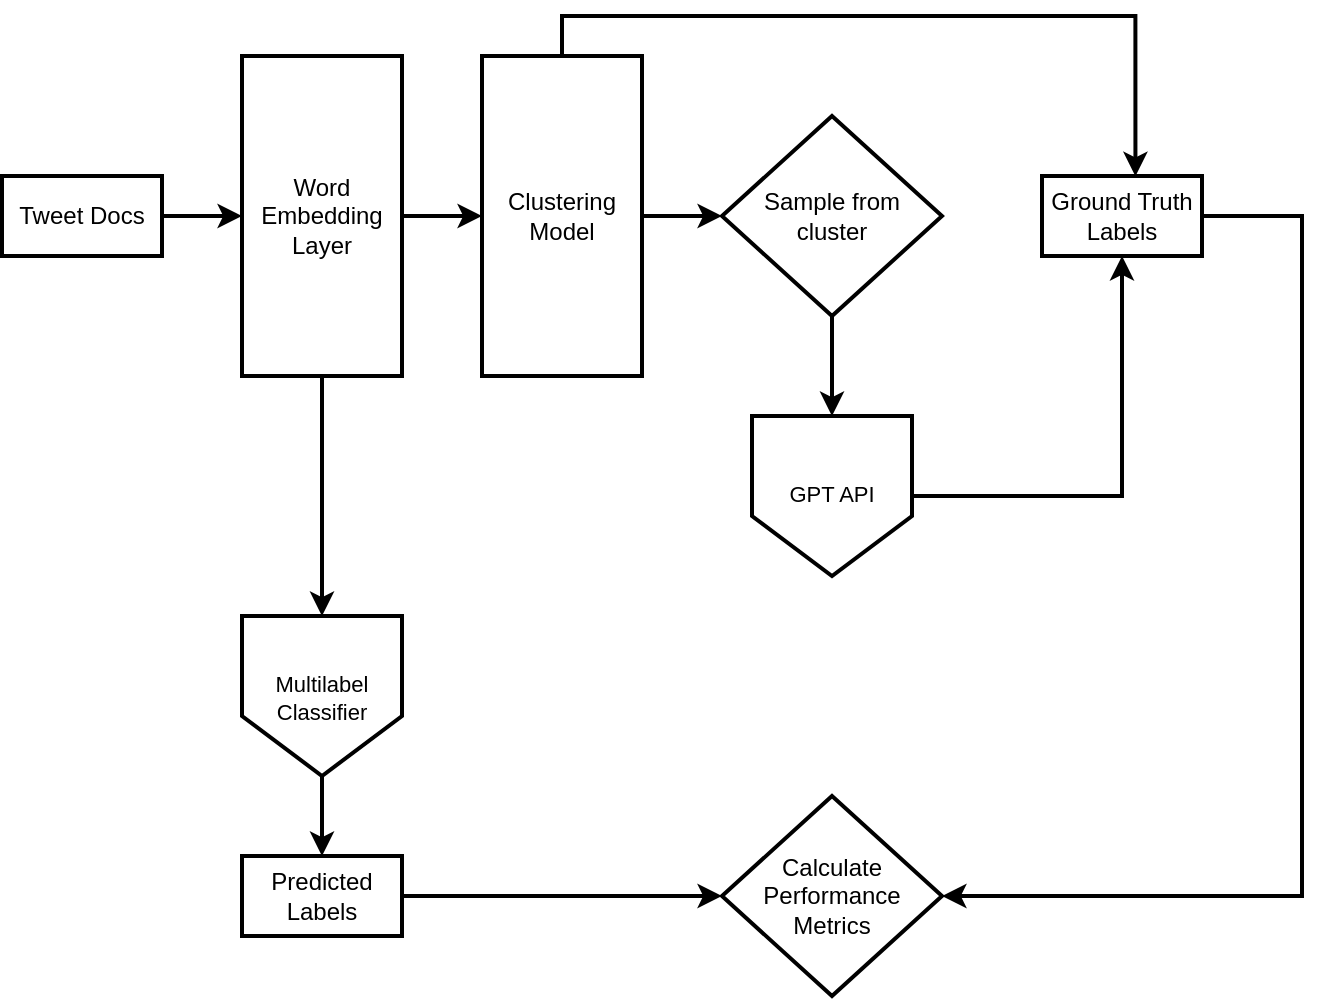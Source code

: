 <mxfile version="21.2.1" type="device">
  <diagram name="Page-1" id="7GIHBLZJ5SNTobOId-0I">
    <mxGraphModel dx="1201" dy="746" grid="1" gridSize="10" guides="1" tooltips="1" connect="1" arrows="1" fold="1" page="1" pageScale="1" pageWidth="850" pageHeight="1100" math="0" shadow="0">
      <root>
        <mxCell id="0" />
        <mxCell id="1" parent="0" />
        <mxCell id="IQXk97wItLBjCTAHjXjA-9" style="edgeStyle=orthogonalEdgeStyle;rounded=0;orthogonalLoop=1;jettySize=auto;html=1;entryX=0;entryY=0.5;entryDx=0;entryDy=0;strokeWidth=2;" parent="1" source="IQXk97wItLBjCTAHjXjA-3" target="IQXk97wItLBjCTAHjXjA-8" edge="1">
          <mxGeometry relative="1" as="geometry" />
        </mxCell>
        <mxCell id="d0IIO2vO7mziy7o9QNDj-4" style="edgeStyle=orthogonalEdgeStyle;rounded=0;orthogonalLoop=1;jettySize=auto;html=1;strokeWidth=2;" edge="1" parent="1" source="IQXk97wItLBjCTAHjXjA-3" target="d0IIO2vO7mziy7o9QNDj-2">
          <mxGeometry relative="1" as="geometry" />
        </mxCell>
        <mxCell id="IQXk97wItLBjCTAHjXjA-3" value="Word Embedding Layer" style="whiteSpace=wrap;html=1;align=center;strokeWidth=2;" parent="1" vertex="1">
          <mxGeometry x="160" y="120" width="80" height="160" as="geometry" />
        </mxCell>
        <mxCell id="IQXk97wItLBjCTAHjXjA-13" style="edgeStyle=orthogonalEdgeStyle;rounded=0;orthogonalLoop=1;jettySize=auto;html=1;entryX=0;entryY=0.5;entryDx=0;entryDy=0;strokeWidth=2;" parent="1" source="IQXk97wItLBjCTAHjXjA-8" target="IQXk97wItLBjCTAHjXjA-12" edge="1">
          <mxGeometry relative="1" as="geometry" />
        </mxCell>
        <mxCell id="IQXk97wItLBjCTAHjXjA-17" style="edgeStyle=orthogonalEdgeStyle;rounded=0;orthogonalLoop=1;jettySize=auto;html=1;entryX=0.584;entryY=0.003;entryDx=0;entryDy=0;entryPerimeter=0;strokeWidth=2;" parent="1" source="IQXk97wItLBjCTAHjXjA-8" target="IQXk97wItLBjCTAHjXjA-16" edge="1">
          <mxGeometry relative="1" as="geometry">
            <Array as="points">
              <mxPoint x="320" y="100" />
              <mxPoint x="607" y="100" />
            </Array>
          </mxGeometry>
        </mxCell>
        <mxCell id="IQXk97wItLBjCTAHjXjA-8" value="Clustering Model" style="whiteSpace=wrap;html=1;align=center;strokeWidth=2;" parent="1" vertex="1">
          <mxGeometry x="280" y="120" width="80" height="160" as="geometry" />
        </mxCell>
        <mxCell id="IQXk97wItLBjCTAHjXjA-10" value="" style="shape=offPageConnector;whiteSpace=wrap;html=1;strokeWidth=2;" parent="1" vertex="1">
          <mxGeometry x="415" y="300" width="80" height="80" as="geometry" />
        </mxCell>
        <mxCell id="IQXk97wItLBjCTAHjXjA-18" style="edgeStyle=orthogonalEdgeStyle;rounded=0;orthogonalLoop=1;jettySize=auto;html=1;entryX=0.5;entryY=1;entryDx=0;entryDy=0;strokeWidth=2;" parent="1" source="IQXk97wItLBjCTAHjXjA-11" target="IQXk97wItLBjCTAHjXjA-16" edge="1">
          <mxGeometry relative="1" as="geometry" />
        </mxCell>
        <mxCell id="IQXk97wItLBjCTAHjXjA-11" value="&lt;span style=&quot;font-size: 11px;&quot;&gt;GPT API&lt;/span&gt;" style="text;strokeColor=none;fillColor=none;spacingLeft=4;spacingRight=4;overflow=hidden;rotatable=0;points=[[0,0.5],[1,0.5]];portConstraint=eastwest;fontSize=12;whiteSpace=wrap;html=1;align=center;" parent="1" vertex="1">
          <mxGeometry x="415" y="325" width="80" height="30" as="geometry" />
        </mxCell>
        <mxCell id="IQXk97wItLBjCTAHjXjA-15" style="edgeStyle=orthogonalEdgeStyle;rounded=0;orthogonalLoop=1;jettySize=auto;html=1;strokeWidth=2;" parent="1" source="IQXk97wItLBjCTAHjXjA-12" target="IQXk97wItLBjCTAHjXjA-10" edge="1">
          <mxGeometry relative="1" as="geometry" />
        </mxCell>
        <mxCell id="IQXk97wItLBjCTAHjXjA-12" value="Sample from&lt;br&gt;cluster" style="shape=rhombus;perimeter=rhombusPerimeter;whiteSpace=wrap;html=1;align=center;strokeWidth=2;" parent="1" vertex="1">
          <mxGeometry x="400" y="150" width="110" height="100" as="geometry" />
        </mxCell>
        <mxCell id="d0IIO2vO7mziy7o9QNDj-9" style="edgeStyle=orthogonalEdgeStyle;rounded=0;orthogonalLoop=1;jettySize=auto;html=1;entryX=1;entryY=0.5;entryDx=0;entryDy=0;strokeWidth=2;" edge="1" parent="1" source="IQXk97wItLBjCTAHjXjA-16" target="d0IIO2vO7mziy7o9QNDj-7">
          <mxGeometry relative="1" as="geometry">
            <Array as="points">
              <mxPoint x="690" y="200" />
              <mxPoint x="690" y="540" />
            </Array>
          </mxGeometry>
        </mxCell>
        <mxCell id="IQXk97wItLBjCTAHjXjA-16" value="Ground Truth Labels" style="whiteSpace=wrap;html=1;align=center;strokeWidth=2;" parent="1" vertex="1">
          <mxGeometry x="560" y="180" width="80" height="40" as="geometry" />
        </mxCell>
        <mxCell id="IQXk97wItLBjCTAHjXjA-23" style="edgeStyle=orthogonalEdgeStyle;rounded=0;orthogonalLoop=1;jettySize=auto;html=1;entryX=0;entryY=0.5;entryDx=0;entryDy=0;strokeWidth=2;" parent="1" source="IQXk97wItLBjCTAHjXjA-22" target="IQXk97wItLBjCTAHjXjA-3" edge="1">
          <mxGeometry relative="1" as="geometry" />
        </mxCell>
        <mxCell id="IQXk97wItLBjCTAHjXjA-22" value="Tweet Docs" style="whiteSpace=wrap;html=1;align=center;strokeWidth=2;" parent="1" vertex="1">
          <mxGeometry x="40" y="180" width="80" height="40" as="geometry" />
        </mxCell>
        <mxCell id="d0IIO2vO7mziy7o9QNDj-6" style="edgeStyle=orthogonalEdgeStyle;rounded=0;orthogonalLoop=1;jettySize=auto;html=1;strokeWidth=2;" edge="1" parent="1" source="d0IIO2vO7mziy7o9QNDj-2" target="d0IIO2vO7mziy7o9QNDj-5">
          <mxGeometry relative="1" as="geometry" />
        </mxCell>
        <mxCell id="d0IIO2vO7mziy7o9QNDj-2" value="" style="shape=offPageConnector;whiteSpace=wrap;html=1;strokeWidth=2;" vertex="1" parent="1">
          <mxGeometry x="160" y="400" width="80" height="80" as="geometry" />
        </mxCell>
        <mxCell id="d0IIO2vO7mziy7o9QNDj-3" value="&lt;span style=&quot;font-size: 11px;&quot;&gt;Multilabel&lt;br&gt;Classifier&lt;br&gt;&lt;br&gt;&lt;/span&gt;" style="text;strokeColor=none;fillColor=none;spacingLeft=4;spacingRight=4;overflow=hidden;rotatable=0;points=[[0,0.5],[1,0.5]];portConstraint=eastwest;fontSize=12;whiteSpace=wrap;html=1;align=center;" vertex="1" parent="1">
          <mxGeometry x="160" y="420" width="80" height="30" as="geometry" />
        </mxCell>
        <mxCell id="d0IIO2vO7mziy7o9QNDj-8" style="edgeStyle=orthogonalEdgeStyle;rounded=0;orthogonalLoop=1;jettySize=auto;html=1;strokeWidth=2;" edge="1" parent="1" source="d0IIO2vO7mziy7o9QNDj-5" target="d0IIO2vO7mziy7o9QNDj-7">
          <mxGeometry relative="1" as="geometry" />
        </mxCell>
        <mxCell id="d0IIO2vO7mziy7o9QNDj-5" value="Predicted Labels" style="whiteSpace=wrap;html=1;align=center;strokeWidth=2;" vertex="1" parent="1">
          <mxGeometry x="160" y="520" width="80" height="40" as="geometry" />
        </mxCell>
        <mxCell id="d0IIO2vO7mziy7o9QNDj-7" value="Calculate Performance&lt;br&gt;Metrics" style="shape=rhombus;perimeter=rhombusPerimeter;whiteSpace=wrap;html=1;align=center;strokeWidth=2;" vertex="1" parent="1">
          <mxGeometry x="400" y="490" width="110" height="100" as="geometry" />
        </mxCell>
      </root>
    </mxGraphModel>
  </diagram>
</mxfile>

